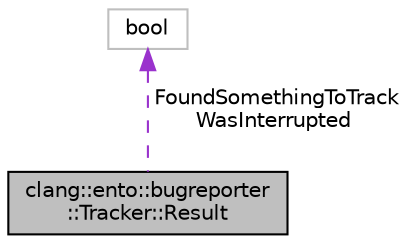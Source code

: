 digraph "clang::ento::bugreporter::Tracker::Result"
{
 // LATEX_PDF_SIZE
  bgcolor="transparent";
  edge [fontname="Helvetica",fontsize="10",labelfontname="Helvetica",labelfontsize="10"];
  node [fontname="Helvetica",fontsize="10",shape=record];
  Node1 [label="clang::ento::bugreporter\l::Tracker::Result",height=0.2,width=0.4,color="black", fillcolor="grey75", style="filled", fontcolor="black",tooltip="Describes a tracking result with the most basic information of what was actually done (or not done)."];
  Node2 -> Node1 [dir="back",color="darkorchid3",fontsize="10",style="dashed",label=" FoundSomethingToTrack\nWasInterrupted" ,fontname="Helvetica"];
  Node2 [label="bool",height=0.2,width=0.4,color="grey75",tooltip=" "];
}
